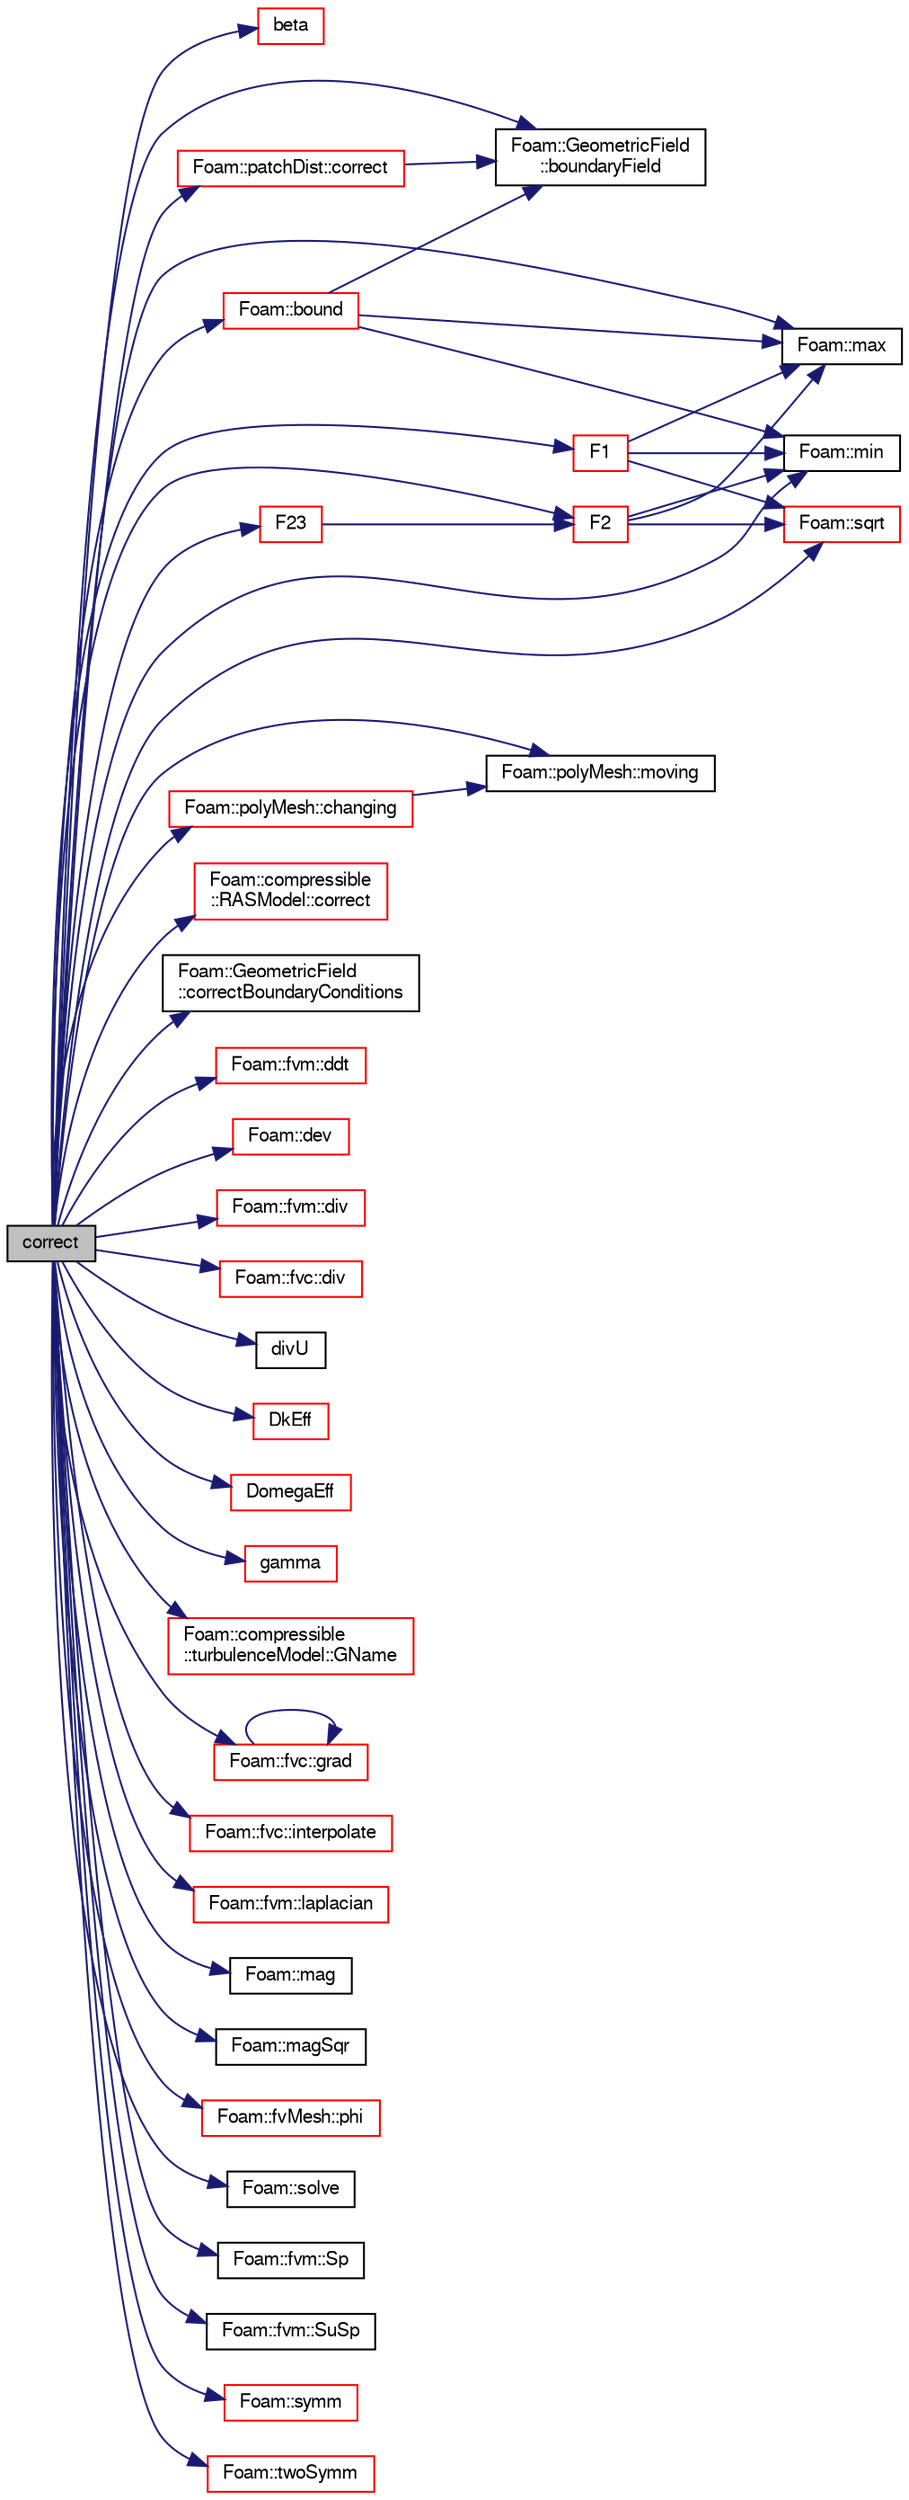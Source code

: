digraph "correct"
{
  bgcolor="transparent";
  edge [fontname="FreeSans",fontsize="10",labelfontname="FreeSans",labelfontsize="10"];
  node [fontname="FreeSans",fontsize="10",shape=record];
  rankdir="LR";
  Node1913 [label="correct",height=0.2,width=0.4,color="black", fillcolor="grey75", style="filled", fontcolor="black"];
  Node1913 -> Node1914 [color="midnightblue",fontsize="10",style="solid",fontname="FreeSans"];
  Node1914 [label="beta",height=0.2,width=0.4,color="red",URL="$a30738.html#a45716c8d55de15ba7cad3518f36341e1"];
  Node1913 -> Node1916 [color="midnightblue",fontsize="10",style="solid",fontname="FreeSans"];
  Node1916 [label="Foam::bound",height=0.2,width=0.4,color="red",URL="$a21124.html#a334b2a2d0ce7997d360f7a018174a077",tooltip="Bound the given scalar field if it has gone unbounded. "];
  Node1916 -> Node1942 [color="midnightblue",fontsize="10",style="solid",fontname="FreeSans"];
  Node1942 [label="Foam::GeometricField\l::boundaryField",height=0.2,width=0.4,color="black",URL="$a22434.html#a3c6c1a789b48ea0c5e8bff64f9c14f2d",tooltip="Return reference to GeometricBoundaryField. "];
  Node1916 -> Node2051 [color="midnightblue",fontsize="10",style="solid",fontname="FreeSans"];
  Node2051 [label="Foam::max",height=0.2,width=0.4,color="black",URL="$a21124.html#ac993e906cf2774ae77e666bc24e81733"];
  Node1916 -> Node2106 [color="midnightblue",fontsize="10",style="solid",fontname="FreeSans"];
  Node2106 [label="Foam::min",height=0.2,width=0.4,color="black",URL="$a21124.html#a253e112ad2d56d96230ff39ea7f442dc"];
  Node1913 -> Node1942 [color="midnightblue",fontsize="10",style="solid",fontname="FreeSans"];
  Node1913 -> Node2230 [color="midnightblue",fontsize="10",style="solid",fontname="FreeSans"];
  Node2230 [label="Foam::polyMesh::changing",height=0.2,width=0.4,color="red",URL="$a27410.html#a5ffdcac7622a1cba91f4f67b058a85b0",tooltip="Is mesh changing (topology changing and/or moving) "];
  Node2230 -> Node2103 [color="midnightblue",fontsize="10",style="solid",fontname="FreeSans"];
  Node2103 [label="Foam::polyMesh::moving",height=0.2,width=0.4,color="black",URL="$a27410.html#afa64275c1aa240283901d7afcb2f153d",tooltip="Is mesh moving. "];
  Node1913 -> Node2272 [color="midnightblue",fontsize="10",style="solid",fontname="FreeSans"];
  Node2272 [label="Foam::patchDist::correct",height=0.2,width=0.4,color="red",URL="$a22890.html#a3ae44b28050c3aa494c1d8e18cf618c1",tooltip="Correct for mesh geom/topo changes. "];
  Node2272 -> Node1942 [color="midnightblue",fontsize="10",style="solid",fontname="FreeSans"];
  Node1913 -> Node2277 [color="midnightblue",fontsize="10",style="solid",fontname="FreeSans"];
  Node2277 [label="Foam::compressible\l::RASModel::correct",height=0.2,width=0.4,color="red",URL="$a30758.html#a3ae44b28050c3aa494c1d8e18cf618c1",tooltip="Solve the turbulence equations and correct the turbulence viscosity. "];
  Node1913 -> Node2223 [color="midnightblue",fontsize="10",style="solid",fontname="FreeSans"];
  Node2223 [label="Foam::GeometricField\l::correctBoundaryConditions",height=0.2,width=0.4,color="black",URL="$a22434.html#acaf6878ef900e593c4b20812f1b567d6",tooltip="Correct boundary field. "];
  Node1913 -> Node2279 [color="midnightblue",fontsize="10",style="solid",fontname="FreeSans"];
  Node2279 [label="Foam::fvm::ddt",height=0.2,width=0.4,color="red",URL="$a21135.html#a2d88eca98ab69b84af7ddb96e35f5a44"];
  Node1913 -> Node2280 [color="midnightblue",fontsize="10",style="solid",fontname="FreeSans"];
  Node2280 [label="Foam::dev",height=0.2,width=0.4,color="red",URL="$a21124.html#a042ede1d98e91923a7cc5e14e9f86854"];
  Node1913 -> Node2281 [color="midnightblue",fontsize="10",style="solid",fontname="FreeSans"];
  Node2281 [label="Foam::fvm::div",height=0.2,width=0.4,color="red",URL="$a21135.html#a058dd4757c11ae656c8d576632b33d25"];
  Node1913 -> Node2099 [color="midnightblue",fontsize="10",style="solid",fontname="FreeSans"];
  Node2099 [label="Foam::fvc::div",height=0.2,width=0.4,color="red",URL="$a21134.html#a585533948ad80abfe589d920c641f251"];
  Node1913 -> Node2290 [color="midnightblue",fontsize="10",style="solid",fontname="FreeSans"];
  Node2290 [label="divU",height=0.2,width=0.4,color="black",URL="$a38540.html#a09bc63f3dad0c233d722b7374810ad3d"];
  Node1913 -> Node2291 [color="midnightblue",fontsize="10",style="solid",fontname="FreeSans"];
  Node2291 [label="DkEff",height=0.2,width=0.4,color="red",URL="$a30738.html#aca4215d4a8caff4a6d9c5f760482c19f",tooltip="Return the effective diffusivity for k. "];
  Node1913 -> Node2295 [color="midnightblue",fontsize="10",style="solid",fontname="FreeSans"];
  Node2295 [label="DomegaEff",height=0.2,width=0.4,color="red",URL="$a30738.html#a25c97787db263e1041de915a3ef4fb27",tooltip="Return the effective diffusivity for omega. "];
  Node1913 -> Node2297 [color="midnightblue",fontsize="10",style="solid",fontname="FreeSans"];
  Node2297 [label="F1",height=0.2,width=0.4,color="red",URL="$a30738.html#a312d02f8c5b337f556b9e7388dbffdf9"];
  Node2297 -> Node2051 [color="midnightblue",fontsize="10",style="solid",fontname="FreeSans"];
  Node2297 -> Node2106 [color="midnightblue",fontsize="10",style="solid",fontname="FreeSans"];
  Node2297 -> Node2300 [color="midnightblue",fontsize="10",style="solid",fontname="FreeSans"];
  Node2300 [label="Foam::sqrt",height=0.2,width=0.4,color="red",URL="$a21124.html#a8616bd62eebf2342a80222fecb1bda71"];
  Node1913 -> Node2302 [color="midnightblue",fontsize="10",style="solid",fontname="FreeSans"];
  Node2302 [label="F2",height=0.2,width=0.4,color="red",URL="$a30738.html#a3c753cf60b7d2683953ef4fe93e9e67e"];
  Node2302 -> Node2051 [color="midnightblue",fontsize="10",style="solid",fontname="FreeSans"];
  Node2302 -> Node2106 [color="midnightblue",fontsize="10",style="solid",fontname="FreeSans"];
  Node2302 -> Node2300 [color="midnightblue",fontsize="10",style="solid",fontname="FreeSans"];
  Node1913 -> Node2303 [color="midnightblue",fontsize="10",style="solid",fontname="FreeSans"];
  Node2303 [label="F23",height=0.2,width=0.4,color="red",URL="$a30738.html#a3d2e2a8cfb1cf35feaf40a0c868c7cd1"];
  Node2303 -> Node2302 [color="midnightblue",fontsize="10",style="solid",fontname="FreeSans"];
  Node1913 -> Node2310 [color="midnightblue",fontsize="10",style="solid",fontname="FreeSans"];
  Node2310 [label="gamma",height=0.2,width=0.4,color="red",URL="$a30738.html#af78889d1b8882a298fc4b7f8c8a2594e"];
  Node1913 -> Node2315 [color="midnightblue",fontsize="10",style="solid",fontname="FreeSans"];
  Node2315 [label="Foam::compressible\l::turbulenceModel::GName",height=0.2,width=0.4,color="red",URL="$a30818.html#a530c14556551704a03baa28ac70a78a0",tooltip="Helper function to return the nam eof the turbulence G field. "];
  Node1913 -> Node2306 [color="midnightblue",fontsize="10",style="solid",fontname="FreeSans"];
  Node2306 [label="Foam::fvc::grad",height=0.2,width=0.4,color="red",URL="$a21134.html#a7c00ec90ecc15ed3005255e42c52827a"];
  Node2306 -> Node2306 [color="midnightblue",fontsize="10",style="solid",fontname="FreeSans"];
  Node1913 -> Node2316 [color="midnightblue",fontsize="10",style="solid",fontname="FreeSans"];
  Node2316 [label="Foam::fvc::interpolate",height=0.2,width=0.4,color="red",URL="$a21134.html#addbc18784300dd0955a9bf79f8e2c43b"];
  Node1913 -> Node2317 [color="midnightblue",fontsize="10",style="solid",fontname="FreeSans"];
  Node2317 [label="Foam::fvm::laplacian",height=0.2,width=0.4,color="red",URL="$a21135.html#a05679b154654e47e9f1e2fbd2bc0bae0"];
  Node1913 -> Node2015 [color="midnightblue",fontsize="10",style="solid",fontname="FreeSans"];
  Node2015 [label="Foam::mag",height=0.2,width=0.4,color="black",URL="$a21124.html#a929da2a3fdcf3dacbbe0487d3a330dae"];
  Node1913 -> Node2318 [color="midnightblue",fontsize="10",style="solid",fontname="FreeSans"];
  Node2318 [label="Foam::magSqr",height=0.2,width=0.4,color="black",URL="$a21124.html#ae6fff2c6981e6d9618aa5038e69def6e"];
  Node1913 -> Node2051 [color="midnightblue",fontsize="10",style="solid",fontname="FreeSans"];
  Node1913 -> Node2106 [color="midnightblue",fontsize="10",style="solid",fontname="FreeSans"];
  Node1913 -> Node2103 [color="midnightblue",fontsize="10",style="solid",fontname="FreeSans"];
  Node1913 -> Node2057 [color="midnightblue",fontsize="10",style="solid",fontname="FreeSans"];
  Node2057 [label="Foam::fvMesh::phi",height=0.2,width=0.4,color="red",URL="$a22766.html#a48401d78677e2dbdd15a4c41d49677b8",tooltip="Return cell face motion fluxes. "];
  Node1913 -> Node2319 [color="midnightblue",fontsize="10",style="solid",fontname="FreeSans"];
  Node2319 [label="Foam::solve",height=0.2,width=0.4,color="black",URL="$a21124.html#a745114a2fef57ff2df3946017d4dec34",tooltip="Solve returning the solution statistics given convergence tolerance. "];
  Node1913 -> Node2320 [color="midnightblue",fontsize="10",style="solid",fontname="FreeSans"];
  Node2320 [label="Foam::fvm::Sp",height=0.2,width=0.4,color="black",URL="$a21135.html#a67e0938495ebeac7ad57361957720554"];
  Node1913 -> Node2300 [color="midnightblue",fontsize="10",style="solid",fontname="FreeSans"];
  Node1913 -> Node2321 [color="midnightblue",fontsize="10",style="solid",fontname="FreeSans"];
  Node2321 [label="Foam::fvm::SuSp",height=0.2,width=0.4,color="black",URL="$a21135.html#afbc5644dc62f3adaff3848482484e0a6"];
  Node1913 -> Node2309 [color="midnightblue",fontsize="10",style="solid",fontname="FreeSans"];
  Node2309 [label="Foam::symm",height=0.2,width=0.4,color="red",URL="$a21124.html#a112755faabb5ff081d7a25a936a1d3c4"];
  Node1913 -> Node2322 [color="midnightblue",fontsize="10",style="solid",fontname="FreeSans"];
  Node2322 [label="Foam::twoSymm",height=0.2,width=0.4,color="red",URL="$a21124.html#a446550beb700669a32e76d9b87d5e043"];
}
